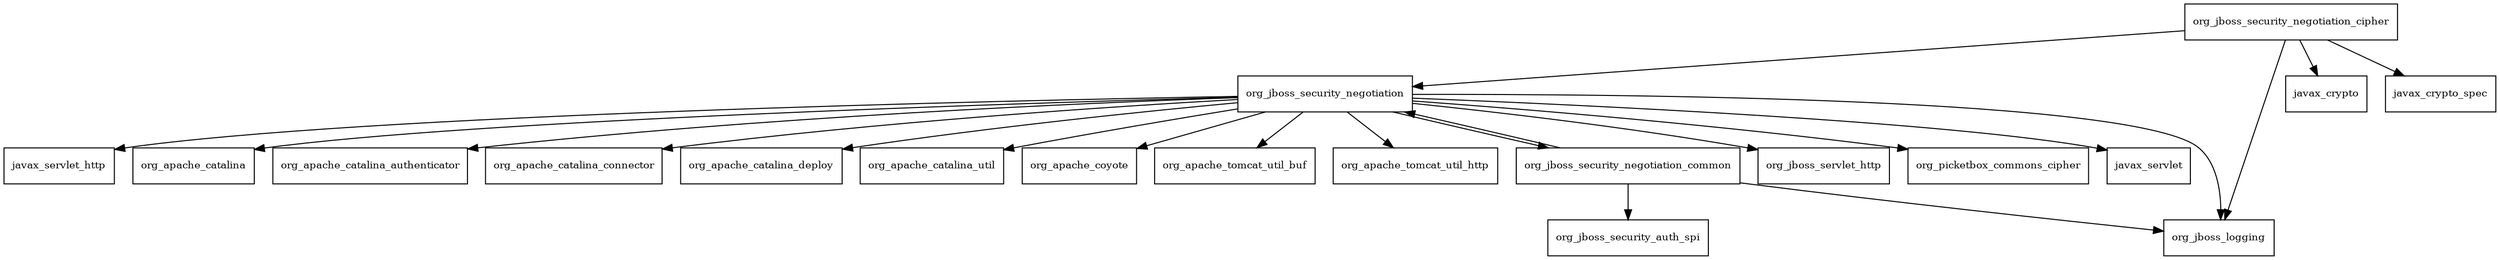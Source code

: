 digraph jboss_negotiation_common_2_3_3_Final_redhat_1_package_dependencies {
  node [shape = box, fontsize=10.0];
  org_jboss_security_negotiation -> javax_servlet;
  org_jboss_security_negotiation -> javax_servlet_http;
  org_jboss_security_negotiation -> org_apache_catalina;
  org_jboss_security_negotiation -> org_apache_catalina_authenticator;
  org_jboss_security_negotiation -> org_apache_catalina_connector;
  org_jboss_security_negotiation -> org_apache_catalina_deploy;
  org_jboss_security_negotiation -> org_apache_catalina_util;
  org_jboss_security_negotiation -> org_apache_coyote;
  org_jboss_security_negotiation -> org_apache_tomcat_util_buf;
  org_jboss_security_negotiation -> org_apache_tomcat_util_http;
  org_jboss_security_negotiation -> org_jboss_logging;
  org_jboss_security_negotiation -> org_jboss_security_negotiation_common;
  org_jboss_security_negotiation -> org_jboss_servlet_http;
  org_jboss_security_negotiation -> org_picketbox_commons_cipher;
  org_jboss_security_negotiation_cipher -> javax_crypto;
  org_jboss_security_negotiation_cipher -> javax_crypto_spec;
  org_jboss_security_negotiation_cipher -> org_jboss_logging;
  org_jboss_security_negotiation_cipher -> org_jboss_security_negotiation;
  org_jboss_security_negotiation_common -> org_jboss_logging;
  org_jboss_security_negotiation_common -> org_jboss_security_auth_spi;
  org_jboss_security_negotiation_common -> org_jboss_security_negotiation;
}
